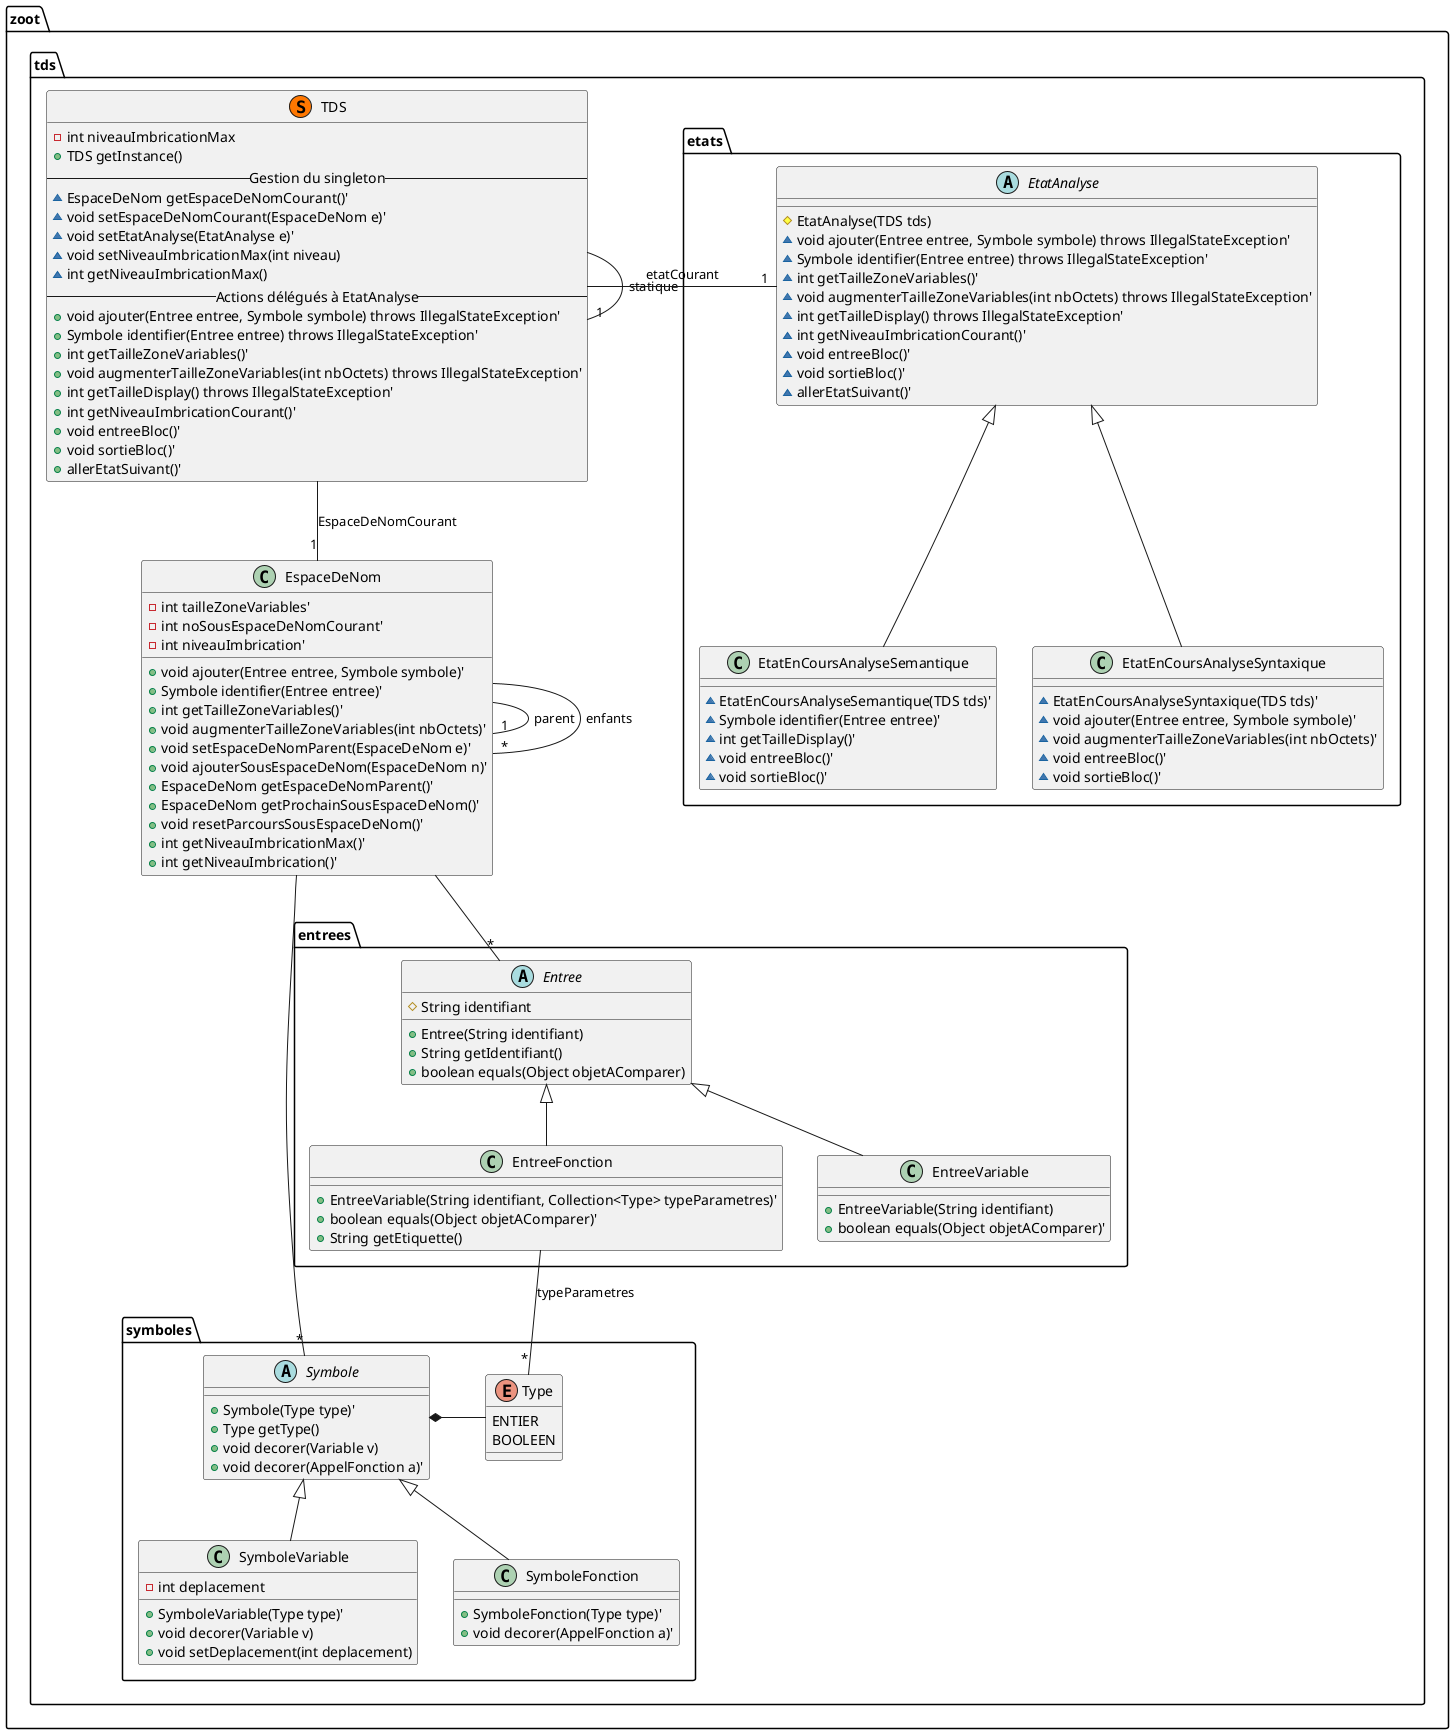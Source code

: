 @startuml "tds"

namespace zoot.tds {
  ' Includes

  ' Classes
  class TDS << (S,#FF7700) >> {
    - int niveauImbricationMax
    + TDS getInstance()
    -- Gestion du singleton --
    ~ EspaceDeNom getEspaceDeNomCourant()'
    ~ void setEspaceDeNomCourant(EspaceDeNom e)'
    ~ void setEtatAnalyse(EtatAnalyse e)'
    ~ void setNiveauImbricationMax(int niveau)
    ~ int getNiveauImbricationMax()
    -- Actions délégués à EtatAnalyse --
    + void ajouter(Entree entree, Symbole symbole) throws IllegalStateException'
    + Symbole identifier(Entree entree) throws IllegalStateException'
    + int getTailleZoneVariables()'
    + void augmenterTailleZoneVariables(int nbOctets) throws IllegalStateException'
    + int getTailleDisplay() throws IllegalStateException'
    + int getNiveauImbricationCourant()'
    + void entreeBloc()'
    + void sortieBloc()'
    + allerEtatSuivant()'
  }

  class EspaceDeNom {
    - int tailleZoneVariables'
    - int noSousEspaceDeNomCourant'
    - int niveauImbrication'
    + void ajouter(Entree entree, Symbole symbole)'
    + Symbole identifier(Entree entree)'
    + int getTailleZoneVariables()'
    + void augmenterTailleZoneVariables(int nbOctets)'
    + void setEspaceDeNomParent(EspaceDeNom e)'
    + void ajouterSousEspaceDeNom(EspaceDeNom n)'
    + EspaceDeNom getEspaceDeNomParent()'
    + EspaceDeNom getProchainSousEspaceDeNom()'
    + void resetParcoursSousEspaceDeNom()'
    + int getNiveauImbricationMax()'
    + int getNiveauImbrication()'
  }

  namespace etats {
    abstract EtatAnalyse {
      # EtatAnalyse(TDS tds)
      ~ void ajouter(Entree entree, Symbole symbole) throws IllegalStateException'
      ~ Symbole identifier(Entree entree) throws IllegalStateException'
      ~ int getTailleZoneVariables()'
      ~ void augmenterTailleZoneVariables(int nbOctets) throws IllegalStateException'
      ~ int getTailleDisplay() throws IllegalStateException'
      ~ int getNiveauImbricationCourant()'
      ~ void entreeBloc()'
      ~ void sortieBloc()'
      ~ allerEtatSuivant()'
    }

    class EtatEnCoursAnalyseSyntaxique {
      ~ EtatEnCoursAnalyseSyntaxique(TDS tds)'
      ~ void ajouter(Entree entree, Symbole symbole)'
      ~ void augmenterTailleZoneVariables(int nbOctets)'
      ~ void entreeBloc()'
      ~ void sortieBloc()'
    }

    class EtatEnCoursAnalyseSemantique {
      ~ EtatEnCoursAnalyseSemantique(TDS tds)'
      ~ Symbole identifier(Entree entree)'
      ~ int getTailleDisplay()'
      ~ void entreeBloc()'
      ~ void sortieBloc()'
    }
  }


  namespace entrees {
    abstract class Entree {
      # String identifiant
      + Entree(String identifiant)
      + String getIdentifiant()
      + boolean equals(Object objetAComparer)
    }

    class EntreeVariable {
      + EntreeVariable(String identifiant)
      + boolean equals(Object objetAComparer)'
    }

    class EntreeFonction {
      + EntreeVariable(String identifiant, Collection<Type> typeParametres)'
      + boolean equals(Object objetAComparer)'
      + String getEtiquette()
    }
  }

  namespace symboles {
    abstract class Symbole {
      + Symbole(Type type)'
      + Type getType()
      + void decorer(Variable v)
      + void decorer(AppelFonction a)'
    }

    class SymboleVariable {
      - int deplacement
      + SymboleVariable(Type type)'
      + void decorer(Variable v)
      + void setDeplacement(int deplacement)
    }

    class SymboleFonction {
      + SymboleFonction(Type type)'
      + void decorer(AppelFonction a)'
    }

    enum Type {
      ENTIER
      BOOLEEN
    }
  }

  ' Relations entre les classes
  TDS --"1" TDS : statique
  TDS --"1" EspaceDeNom : EspaceDeNomCourant
  TDS -left-"1" EtatAnalyse : etatCourant
  EspaceDeNom --"*" Entree
  EspaceDeNom --"*" Symbole
  Symbole *-left- Type
  SymboleVariable -up-|> Symbole
  EntreeVariable -up-|> Entree
  SymboleFonction -up-|> Symbole
  EntreeFonction -up-|> Entree
  EntreeFonction --"*" Type : typeParametres
  EtatEnCoursAnalyseSemantique -up-|> EtatAnalyse
  EtatEnCoursAnalyseSyntaxique -up-|> EtatAnalyse
  EspaceDeNom --"1" EspaceDeNom : parent
  EspaceDeNom --"*" EspaceDeNom : enfants
}

@enduml
